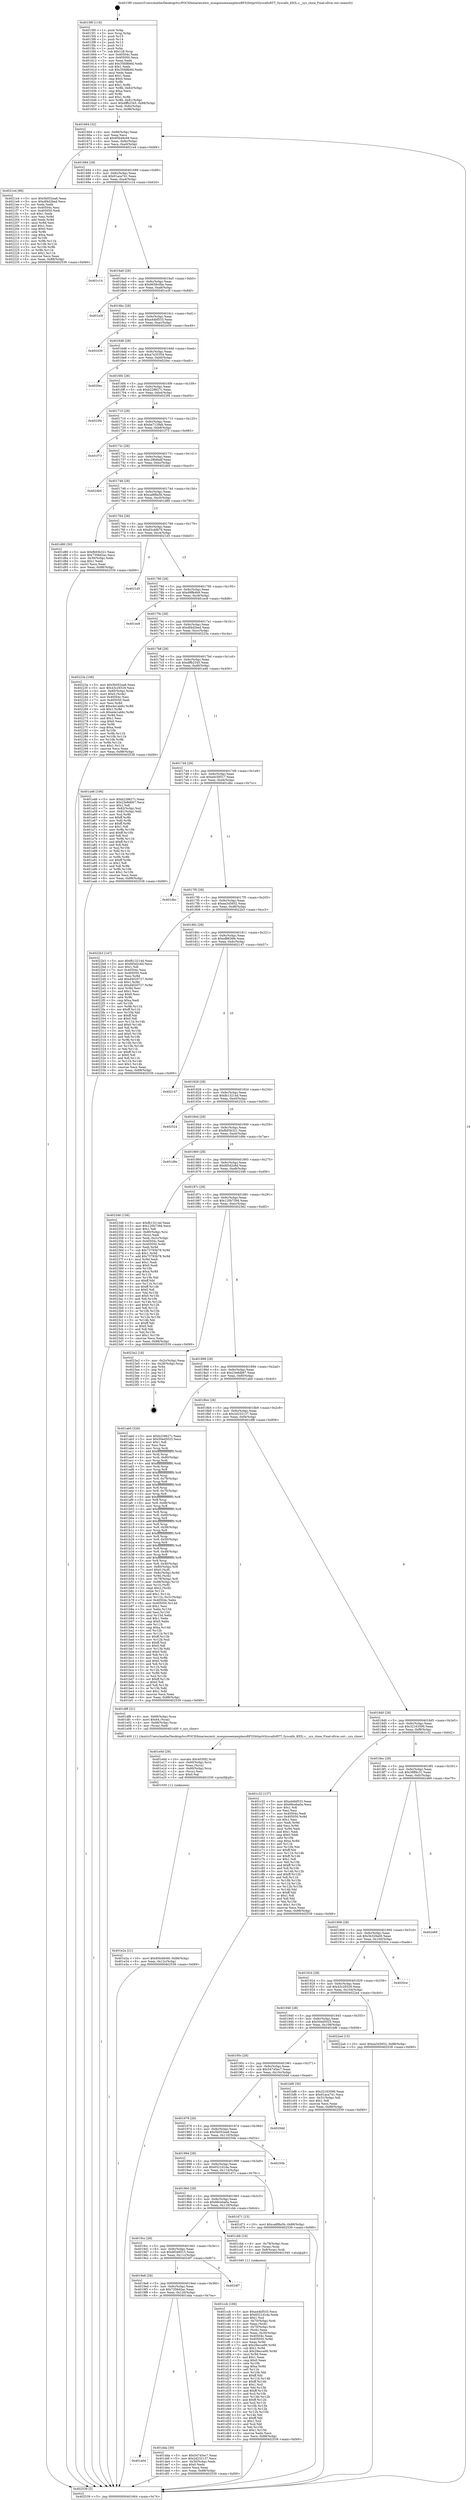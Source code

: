 digraph "0x4015f0" {
  label = "0x4015f0 (/mnt/c/Users/mathe/Desktop/tcc/POCII/binaries/extr_mongooseexamplesnRF52httprttSyscallsRTT_Syscalls_KEIL.c__sys_close_Final-ollvm.out::main(0))"
  labelloc = "t"
  node[shape=record]

  Entry [label="",width=0.3,height=0.3,shape=circle,fillcolor=black,style=filled]
  "0x401664" [label="{
     0x401664 [32]\l
     | [instrs]\l
     &nbsp;&nbsp;0x401664 \<+6\>: mov -0x88(%rbp),%eax\l
     &nbsp;&nbsp;0x40166a \<+2\>: mov %eax,%ecx\l
     &nbsp;&nbsp;0x40166c \<+6\>: sub $0x85b49c69,%ecx\l
     &nbsp;&nbsp;0x401672 \<+6\>: mov %eax,-0x9c(%rbp)\l
     &nbsp;&nbsp;0x401678 \<+6\>: mov %ecx,-0xa0(%rbp)\l
     &nbsp;&nbsp;0x40167e \<+6\>: je 00000000004021e4 \<main+0xbf4\>\l
  }"]
  "0x4021e4" [label="{
     0x4021e4 [86]\l
     | [instrs]\l
     &nbsp;&nbsp;0x4021e4 \<+5\>: mov $0x5b052ea6,%eax\l
     &nbsp;&nbsp;0x4021e9 \<+5\>: mov $0xdf4d2bed,%ecx\l
     &nbsp;&nbsp;0x4021ee \<+2\>: xor %edx,%edx\l
     &nbsp;&nbsp;0x4021f0 \<+7\>: mov 0x40504c,%esi\l
     &nbsp;&nbsp;0x4021f7 \<+7\>: mov 0x405050,%edi\l
     &nbsp;&nbsp;0x4021fe \<+3\>: sub $0x1,%edx\l
     &nbsp;&nbsp;0x402201 \<+3\>: mov %esi,%r8d\l
     &nbsp;&nbsp;0x402204 \<+3\>: add %edx,%r8d\l
     &nbsp;&nbsp;0x402207 \<+4\>: imul %r8d,%esi\l
     &nbsp;&nbsp;0x40220b \<+3\>: and $0x1,%esi\l
     &nbsp;&nbsp;0x40220e \<+3\>: cmp $0x0,%esi\l
     &nbsp;&nbsp;0x402211 \<+4\>: sete %r9b\l
     &nbsp;&nbsp;0x402215 \<+3\>: cmp $0xa,%edi\l
     &nbsp;&nbsp;0x402218 \<+4\>: setl %r10b\l
     &nbsp;&nbsp;0x40221c \<+3\>: mov %r9b,%r11b\l
     &nbsp;&nbsp;0x40221f \<+3\>: and %r10b,%r11b\l
     &nbsp;&nbsp;0x402222 \<+3\>: xor %r10b,%r9b\l
     &nbsp;&nbsp;0x402225 \<+3\>: or %r9b,%r11b\l
     &nbsp;&nbsp;0x402228 \<+4\>: test $0x1,%r11b\l
     &nbsp;&nbsp;0x40222c \<+3\>: cmovne %ecx,%eax\l
     &nbsp;&nbsp;0x40222f \<+6\>: mov %eax,-0x88(%rbp)\l
     &nbsp;&nbsp;0x402235 \<+5\>: jmp 0000000000402539 \<main+0xf49\>\l
  }"]
  "0x401684" [label="{
     0x401684 [28]\l
     | [instrs]\l
     &nbsp;&nbsp;0x401684 \<+5\>: jmp 0000000000401689 \<main+0x99\>\l
     &nbsp;&nbsp;0x401689 \<+6\>: mov -0x9c(%rbp),%eax\l
     &nbsp;&nbsp;0x40168f \<+5\>: sub $0x91aca741,%eax\l
     &nbsp;&nbsp;0x401694 \<+6\>: mov %eax,-0xa4(%rbp)\l
     &nbsp;&nbsp;0x40169a \<+6\>: je 0000000000401c14 \<main+0x624\>\l
  }"]
  Exit [label="",width=0.3,height=0.3,shape=circle,fillcolor=black,style=filled,peripheries=2]
  "0x401c14" [label="{
     0x401c14\l
  }", style=dashed]
  "0x4016a0" [label="{
     0x4016a0 [28]\l
     | [instrs]\l
     &nbsp;&nbsp;0x4016a0 \<+5\>: jmp 00000000004016a5 \<main+0xb5\>\l
     &nbsp;&nbsp;0x4016a5 \<+6\>: mov -0x9c(%rbp),%eax\l
     &nbsp;&nbsp;0x4016ab \<+5\>: sub $0x9658c0be,%eax\l
     &nbsp;&nbsp;0x4016b0 \<+6\>: mov %eax,-0xa8(%rbp)\l
     &nbsp;&nbsp;0x4016b6 \<+6\>: je 0000000000401e3f \<main+0x84f\>\l
  }"]
  "0x401e2a" [label="{
     0x401e2a [21]\l
     | [instrs]\l
     &nbsp;&nbsp;0x401e2a \<+10\>: movl $0x85b49c69,-0x88(%rbp)\l
     &nbsp;&nbsp;0x401e34 \<+6\>: mov %eax,-0x12c(%rbp)\l
     &nbsp;&nbsp;0x401e3a \<+5\>: jmp 0000000000402539 \<main+0xf49\>\l
  }"]
  "0x401e3f" [label="{
     0x401e3f\l
  }", style=dashed]
  "0x4016bc" [label="{
     0x4016bc [28]\l
     | [instrs]\l
     &nbsp;&nbsp;0x4016bc \<+5\>: jmp 00000000004016c1 \<main+0xd1\>\l
     &nbsp;&nbsp;0x4016c1 \<+6\>: mov -0x9c(%rbp),%eax\l
     &nbsp;&nbsp;0x4016c7 \<+5\>: sub $0xa44bf533,%eax\l
     &nbsp;&nbsp;0x4016cc \<+6\>: mov %eax,-0xac(%rbp)\l
     &nbsp;&nbsp;0x4016d2 \<+6\>: je 0000000000402439 \<main+0xe49\>\l
  }"]
  "0x401e0d" [label="{
     0x401e0d [29]\l
     | [instrs]\l
     &nbsp;&nbsp;0x401e0d \<+10\>: movabs $0x4030f2,%rdi\l
     &nbsp;&nbsp;0x401e17 \<+4\>: mov -0x60(%rbp),%rcx\l
     &nbsp;&nbsp;0x401e1b \<+2\>: mov %eax,(%rcx)\l
     &nbsp;&nbsp;0x401e1d \<+4\>: mov -0x60(%rbp),%rcx\l
     &nbsp;&nbsp;0x401e21 \<+2\>: mov (%rcx),%esi\l
     &nbsp;&nbsp;0x401e23 \<+2\>: mov $0x0,%al\l
     &nbsp;&nbsp;0x401e25 \<+5\>: call 0000000000401030 \<printf@plt\>\l
     | [calls]\l
     &nbsp;&nbsp;0x401030 \{1\} (unknown)\l
  }"]
  "0x402439" [label="{
     0x402439\l
  }", style=dashed]
  "0x4016d8" [label="{
     0x4016d8 [28]\l
     | [instrs]\l
     &nbsp;&nbsp;0x4016d8 \<+5\>: jmp 00000000004016dd \<main+0xed\>\l
     &nbsp;&nbsp;0x4016dd \<+6\>: mov -0x9c(%rbp),%eax\l
     &nbsp;&nbsp;0x4016e3 \<+5\>: sub $0xa7e35354,%eax\l
     &nbsp;&nbsp;0x4016e8 \<+6\>: mov %eax,-0xb0(%rbp)\l
     &nbsp;&nbsp;0x4016ee \<+6\>: je 00000000004020ec \<main+0xafc\>\l
  }"]
  "0x401a04" [label="{
     0x401a04\l
  }", style=dashed]
  "0x4020ec" [label="{
     0x4020ec\l
  }", style=dashed]
  "0x4016f4" [label="{
     0x4016f4 [28]\l
     | [instrs]\l
     &nbsp;&nbsp;0x4016f4 \<+5\>: jmp 00000000004016f9 \<main+0x109\>\l
     &nbsp;&nbsp;0x4016f9 \<+6\>: mov -0x9c(%rbp),%eax\l
     &nbsp;&nbsp;0x4016ff \<+5\>: sub $0xb228627c,%eax\l
     &nbsp;&nbsp;0x401704 \<+6\>: mov %eax,-0xb4(%rbp)\l
     &nbsp;&nbsp;0x40170a \<+6\>: je 00000000004023f4 \<main+0xe04\>\l
  }"]
  "0x401dda" [label="{
     0x401dda [30]\l
     | [instrs]\l
     &nbsp;&nbsp;0x401dda \<+5\>: mov $0x54745ec7,%eax\l
     &nbsp;&nbsp;0x401ddf \<+5\>: mov $0x2d232137,%ecx\l
     &nbsp;&nbsp;0x401de4 \<+3\>: mov -0x30(%rbp),%edx\l
     &nbsp;&nbsp;0x401de7 \<+3\>: cmp $0x0,%edx\l
     &nbsp;&nbsp;0x401dea \<+3\>: cmove %ecx,%eax\l
     &nbsp;&nbsp;0x401ded \<+6\>: mov %eax,-0x88(%rbp)\l
     &nbsp;&nbsp;0x401df3 \<+5\>: jmp 0000000000402539 \<main+0xf49\>\l
  }"]
  "0x4023f4" [label="{
     0x4023f4\l
  }", style=dashed]
  "0x401710" [label="{
     0x401710 [28]\l
     | [instrs]\l
     &nbsp;&nbsp;0x401710 \<+5\>: jmp 0000000000401715 \<main+0x125\>\l
     &nbsp;&nbsp;0x401715 \<+6\>: mov -0x9c(%rbp),%eax\l
     &nbsp;&nbsp;0x40171b \<+5\>: sub $0xbe7129ab,%eax\l
     &nbsp;&nbsp;0x401720 \<+6\>: mov %eax,-0xb8(%rbp)\l
     &nbsp;&nbsp;0x401726 \<+6\>: je 0000000000401f73 \<main+0x983\>\l
  }"]
  "0x4019e8" [label="{
     0x4019e8 [28]\l
     | [instrs]\l
     &nbsp;&nbsp;0x4019e8 \<+5\>: jmp 00000000004019ed \<main+0x3fd\>\l
     &nbsp;&nbsp;0x4019ed \<+6\>: mov -0x9c(%rbp),%eax\l
     &nbsp;&nbsp;0x4019f3 \<+5\>: sub $0x7356d2ac,%eax\l
     &nbsp;&nbsp;0x4019f8 \<+6\>: mov %eax,-0x120(%rbp)\l
     &nbsp;&nbsp;0x4019fe \<+6\>: je 0000000000401dda \<main+0x7ea\>\l
  }"]
  "0x401f73" [label="{
     0x401f73\l
  }", style=dashed]
  "0x40172c" [label="{
     0x40172c [28]\l
     | [instrs]\l
     &nbsp;&nbsp;0x40172c \<+5\>: jmp 0000000000401731 \<main+0x141\>\l
     &nbsp;&nbsp;0x401731 \<+6\>: mov -0x9c(%rbp),%eax\l
     &nbsp;&nbsp;0x401737 \<+5\>: sub $0xc28b8adf,%eax\l
     &nbsp;&nbsp;0x40173c \<+6\>: mov %eax,-0xbc(%rbp)\l
     &nbsp;&nbsp;0x401742 \<+6\>: je 00000000004024b0 \<main+0xec0\>\l
  }"]
  "0x4024f7" [label="{
     0x4024f7\l
  }", style=dashed]
  "0x4024b0" [label="{
     0x4024b0\l
  }", style=dashed]
  "0x401748" [label="{
     0x401748 [28]\l
     | [instrs]\l
     &nbsp;&nbsp;0x401748 \<+5\>: jmp 000000000040174d \<main+0x15d\>\l
     &nbsp;&nbsp;0x40174d \<+6\>: mov -0x9c(%rbp),%eax\l
     &nbsp;&nbsp;0x401753 \<+5\>: sub $0xca8f8a5b,%eax\l
     &nbsp;&nbsp;0x401758 \<+6\>: mov %eax,-0xc0(%rbp)\l
     &nbsp;&nbsp;0x40175e \<+6\>: je 0000000000401d80 \<main+0x790\>\l
  }"]
  "0x401ccb" [label="{
     0x401ccb [166]\l
     | [instrs]\l
     &nbsp;&nbsp;0x401ccb \<+5\>: mov $0xa44bf533,%ecx\l
     &nbsp;&nbsp;0x401cd0 \<+5\>: mov $0x6521d1da,%edx\l
     &nbsp;&nbsp;0x401cd5 \<+3\>: mov $0x1,%sil\l
     &nbsp;&nbsp;0x401cd8 \<+4\>: mov -0x70(%rbp),%rdi\l
     &nbsp;&nbsp;0x401cdc \<+2\>: mov %eax,(%rdi)\l
     &nbsp;&nbsp;0x401cde \<+4\>: mov -0x70(%rbp),%rdi\l
     &nbsp;&nbsp;0x401ce2 \<+2\>: mov (%rdi),%eax\l
     &nbsp;&nbsp;0x401ce4 \<+3\>: mov %eax,-0x30(%rbp)\l
     &nbsp;&nbsp;0x401ce7 \<+7\>: mov 0x40504c,%eax\l
     &nbsp;&nbsp;0x401cee \<+8\>: mov 0x405050,%r8d\l
     &nbsp;&nbsp;0x401cf6 \<+3\>: mov %eax,%r9d\l
     &nbsp;&nbsp;0x401cf9 \<+7\>: add $0x29ecca90,%r9d\l
     &nbsp;&nbsp;0x401d00 \<+4\>: sub $0x1,%r9d\l
     &nbsp;&nbsp;0x401d04 \<+7\>: sub $0x29ecca90,%r9d\l
     &nbsp;&nbsp;0x401d0b \<+4\>: imul %r9d,%eax\l
     &nbsp;&nbsp;0x401d0f \<+3\>: and $0x1,%eax\l
     &nbsp;&nbsp;0x401d12 \<+3\>: cmp $0x0,%eax\l
     &nbsp;&nbsp;0x401d15 \<+4\>: sete %r10b\l
     &nbsp;&nbsp;0x401d19 \<+4\>: cmp $0xa,%r8d\l
     &nbsp;&nbsp;0x401d1d \<+4\>: setl %r11b\l
     &nbsp;&nbsp;0x401d21 \<+3\>: mov %r10b,%bl\l
     &nbsp;&nbsp;0x401d24 \<+3\>: xor $0xff,%bl\l
     &nbsp;&nbsp;0x401d27 \<+3\>: mov %r11b,%r14b\l
     &nbsp;&nbsp;0x401d2a \<+4\>: xor $0xff,%r14b\l
     &nbsp;&nbsp;0x401d2e \<+4\>: xor $0x1,%sil\l
     &nbsp;&nbsp;0x401d32 \<+3\>: mov %bl,%r15b\l
     &nbsp;&nbsp;0x401d35 \<+4\>: and $0xff,%r15b\l
     &nbsp;&nbsp;0x401d39 \<+3\>: and %sil,%r10b\l
     &nbsp;&nbsp;0x401d3c \<+3\>: mov %r14b,%r12b\l
     &nbsp;&nbsp;0x401d3f \<+4\>: and $0xff,%r12b\l
     &nbsp;&nbsp;0x401d43 \<+3\>: and %sil,%r11b\l
     &nbsp;&nbsp;0x401d46 \<+3\>: or %r10b,%r15b\l
     &nbsp;&nbsp;0x401d49 \<+3\>: or %r11b,%r12b\l
     &nbsp;&nbsp;0x401d4c \<+3\>: xor %r12b,%r15b\l
     &nbsp;&nbsp;0x401d4f \<+3\>: or %r14b,%bl\l
     &nbsp;&nbsp;0x401d52 \<+3\>: xor $0xff,%bl\l
     &nbsp;&nbsp;0x401d55 \<+4\>: or $0x1,%sil\l
     &nbsp;&nbsp;0x401d59 \<+3\>: and %sil,%bl\l
     &nbsp;&nbsp;0x401d5c \<+3\>: or %bl,%r15b\l
     &nbsp;&nbsp;0x401d5f \<+4\>: test $0x1,%r15b\l
     &nbsp;&nbsp;0x401d63 \<+3\>: cmovne %edx,%ecx\l
     &nbsp;&nbsp;0x401d66 \<+6\>: mov %ecx,-0x88(%rbp)\l
     &nbsp;&nbsp;0x401d6c \<+5\>: jmp 0000000000402539 \<main+0xf49\>\l
  }"]
  "0x401d80" [label="{
     0x401d80 [30]\l
     | [instrs]\l
     &nbsp;&nbsp;0x401d80 \<+5\>: mov $0xfb93b321,%eax\l
     &nbsp;&nbsp;0x401d85 \<+5\>: mov $0x7356d2ac,%ecx\l
     &nbsp;&nbsp;0x401d8a \<+3\>: mov -0x30(%rbp),%edx\l
     &nbsp;&nbsp;0x401d8d \<+3\>: cmp $0x1,%edx\l
     &nbsp;&nbsp;0x401d90 \<+3\>: cmovl %ecx,%eax\l
     &nbsp;&nbsp;0x401d93 \<+6\>: mov %eax,-0x88(%rbp)\l
     &nbsp;&nbsp;0x401d99 \<+5\>: jmp 0000000000402539 \<main+0xf49\>\l
  }"]
  "0x401764" [label="{
     0x401764 [28]\l
     | [instrs]\l
     &nbsp;&nbsp;0x401764 \<+5\>: jmp 0000000000401769 \<main+0x179\>\l
     &nbsp;&nbsp;0x401769 \<+6\>: mov -0x9c(%rbp),%eax\l
     &nbsp;&nbsp;0x40176f \<+5\>: sub $0xd3cddb76,%eax\l
     &nbsp;&nbsp;0x401774 \<+6\>: mov %eax,-0xc4(%rbp)\l
     &nbsp;&nbsp;0x40177a \<+6\>: je 00000000004021d5 \<main+0xbe5\>\l
  }"]
  "0x4019cc" [label="{
     0x4019cc [28]\l
     | [instrs]\l
     &nbsp;&nbsp;0x4019cc \<+5\>: jmp 00000000004019d1 \<main+0x3e1\>\l
     &nbsp;&nbsp;0x4019d1 \<+6\>: mov -0x9c(%rbp),%eax\l
     &nbsp;&nbsp;0x4019d7 \<+5\>: sub $0x6f349515,%eax\l
     &nbsp;&nbsp;0x4019dc \<+6\>: mov %eax,-0x11c(%rbp)\l
     &nbsp;&nbsp;0x4019e2 \<+6\>: je 00000000004024f7 \<main+0xf07\>\l
  }"]
  "0x4021d5" [label="{
     0x4021d5\l
  }", style=dashed]
  "0x401780" [label="{
     0x401780 [28]\l
     | [instrs]\l
     &nbsp;&nbsp;0x401780 \<+5\>: jmp 0000000000401785 \<main+0x195\>\l
     &nbsp;&nbsp;0x401785 \<+6\>: mov -0x9c(%rbp),%eax\l
     &nbsp;&nbsp;0x40178b \<+5\>: sub $0xd9ffe4b9,%eax\l
     &nbsp;&nbsp;0x401790 \<+6\>: mov %eax,-0xc8(%rbp)\l
     &nbsp;&nbsp;0x401796 \<+6\>: je 0000000000401ec8 \<main+0x8d8\>\l
  }"]
  "0x401cbb" [label="{
     0x401cbb [16]\l
     | [instrs]\l
     &nbsp;&nbsp;0x401cbb \<+4\>: mov -0x78(%rbp),%rax\l
     &nbsp;&nbsp;0x401cbf \<+3\>: mov (%rax),%rax\l
     &nbsp;&nbsp;0x401cc2 \<+4\>: mov 0x8(%rax),%rdi\l
     &nbsp;&nbsp;0x401cc6 \<+5\>: call 0000000000401040 \<atoi@plt\>\l
     | [calls]\l
     &nbsp;&nbsp;0x401040 \{1\} (unknown)\l
  }"]
  "0x401ec8" [label="{
     0x401ec8\l
  }", style=dashed]
  "0x40179c" [label="{
     0x40179c [28]\l
     | [instrs]\l
     &nbsp;&nbsp;0x40179c \<+5\>: jmp 00000000004017a1 \<main+0x1b1\>\l
     &nbsp;&nbsp;0x4017a1 \<+6\>: mov -0x9c(%rbp),%eax\l
     &nbsp;&nbsp;0x4017a7 \<+5\>: sub $0xdf4d2bed,%eax\l
     &nbsp;&nbsp;0x4017ac \<+6\>: mov %eax,-0xcc(%rbp)\l
     &nbsp;&nbsp;0x4017b2 \<+6\>: je 000000000040223a \<main+0xc4a\>\l
  }"]
  "0x4019b0" [label="{
     0x4019b0 [28]\l
     | [instrs]\l
     &nbsp;&nbsp;0x4019b0 \<+5\>: jmp 00000000004019b5 \<main+0x3c5\>\l
     &nbsp;&nbsp;0x4019b5 \<+6\>: mov -0x9c(%rbp),%eax\l
     &nbsp;&nbsp;0x4019bb \<+5\>: sub $0x68ceba0a,%eax\l
     &nbsp;&nbsp;0x4019c0 \<+6\>: mov %eax,-0x118(%rbp)\l
     &nbsp;&nbsp;0x4019c6 \<+6\>: je 0000000000401cbb \<main+0x6cb\>\l
  }"]
  "0x40223a" [label="{
     0x40223a [106]\l
     | [instrs]\l
     &nbsp;&nbsp;0x40223a \<+5\>: mov $0x5b052ea6,%eax\l
     &nbsp;&nbsp;0x40223f \<+5\>: mov $0x43c29329,%ecx\l
     &nbsp;&nbsp;0x402244 \<+4\>: mov -0x80(%rbp),%rdx\l
     &nbsp;&nbsp;0x402248 \<+6\>: movl $0x0,(%rdx)\l
     &nbsp;&nbsp;0x40224e \<+7\>: mov 0x40504c,%esi\l
     &nbsp;&nbsp;0x402255 \<+7\>: mov 0x405050,%edi\l
     &nbsp;&nbsp;0x40225c \<+3\>: mov %esi,%r8d\l
     &nbsp;&nbsp;0x40225f \<+7\>: add $0xe4e1ab6c,%r8d\l
     &nbsp;&nbsp;0x402266 \<+4\>: sub $0x1,%r8d\l
     &nbsp;&nbsp;0x40226a \<+7\>: sub $0xe4e1ab6c,%r8d\l
     &nbsp;&nbsp;0x402271 \<+4\>: imul %r8d,%esi\l
     &nbsp;&nbsp;0x402275 \<+3\>: and $0x1,%esi\l
     &nbsp;&nbsp;0x402278 \<+3\>: cmp $0x0,%esi\l
     &nbsp;&nbsp;0x40227b \<+4\>: sete %r9b\l
     &nbsp;&nbsp;0x40227f \<+3\>: cmp $0xa,%edi\l
     &nbsp;&nbsp;0x402282 \<+4\>: setl %r10b\l
     &nbsp;&nbsp;0x402286 \<+3\>: mov %r9b,%r11b\l
     &nbsp;&nbsp;0x402289 \<+3\>: and %r10b,%r11b\l
     &nbsp;&nbsp;0x40228c \<+3\>: xor %r10b,%r9b\l
     &nbsp;&nbsp;0x40228f \<+3\>: or %r9b,%r11b\l
     &nbsp;&nbsp;0x402292 \<+4\>: test $0x1,%r11b\l
     &nbsp;&nbsp;0x402296 \<+3\>: cmovne %ecx,%eax\l
     &nbsp;&nbsp;0x402299 \<+6\>: mov %eax,-0x88(%rbp)\l
     &nbsp;&nbsp;0x40229f \<+5\>: jmp 0000000000402539 \<main+0xf49\>\l
  }"]
  "0x4017b8" [label="{
     0x4017b8 [28]\l
     | [instrs]\l
     &nbsp;&nbsp;0x4017b8 \<+5\>: jmp 00000000004017bd \<main+0x1cd\>\l
     &nbsp;&nbsp;0x4017bd \<+6\>: mov -0x9c(%rbp),%eax\l
     &nbsp;&nbsp;0x4017c3 \<+5\>: sub $0xdffb2345,%eax\l
     &nbsp;&nbsp;0x4017c8 \<+6\>: mov %eax,-0xd0(%rbp)\l
     &nbsp;&nbsp;0x4017ce \<+6\>: je 0000000000401a46 \<main+0x456\>\l
  }"]
  "0x401d71" [label="{
     0x401d71 [15]\l
     | [instrs]\l
     &nbsp;&nbsp;0x401d71 \<+10\>: movl $0xca8f8a5b,-0x88(%rbp)\l
     &nbsp;&nbsp;0x401d7b \<+5\>: jmp 0000000000402539 \<main+0xf49\>\l
  }"]
  "0x401a46" [label="{
     0x401a46 [106]\l
     | [instrs]\l
     &nbsp;&nbsp;0x401a46 \<+5\>: mov $0xb228627c,%eax\l
     &nbsp;&nbsp;0x401a4b \<+5\>: mov $0x23e8db67,%ecx\l
     &nbsp;&nbsp;0x401a50 \<+2\>: mov $0x1,%dl\l
     &nbsp;&nbsp;0x401a52 \<+7\>: mov -0x82(%rbp),%sil\l
     &nbsp;&nbsp;0x401a59 \<+7\>: mov -0x81(%rbp),%dil\l
     &nbsp;&nbsp;0x401a60 \<+3\>: mov %sil,%r8b\l
     &nbsp;&nbsp;0x401a63 \<+4\>: xor $0xff,%r8b\l
     &nbsp;&nbsp;0x401a67 \<+3\>: mov %dil,%r9b\l
     &nbsp;&nbsp;0x401a6a \<+4\>: xor $0xff,%r9b\l
     &nbsp;&nbsp;0x401a6e \<+3\>: xor $0x1,%dl\l
     &nbsp;&nbsp;0x401a71 \<+3\>: mov %r8b,%r10b\l
     &nbsp;&nbsp;0x401a74 \<+4\>: and $0xff,%r10b\l
     &nbsp;&nbsp;0x401a78 \<+3\>: and %dl,%sil\l
     &nbsp;&nbsp;0x401a7b \<+3\>: mov %r9b,%r11b\l
     &nbsp;&nbsp;0x401a7e \<+4\>: and $0xff,%r11b\l
     &nbsp;&nbsp;0x401a82 \<+3\>: and %dl,%dil\l
     &nbsp;&nbsp;0x401a85 \<+3\>: or %sil,%r10b\l
     &nbsp;&nbsp;0x401a88 \<+3\>: or %dil,%r11b\l
     &nbsp;&nbsp;0x401a8b \<+3\>: xor %r11b,%r10b\l
     &nbsp;&nbsp;0x401a8e \<+3\>: or %r9b,%r8b\l
     &nbsp;&nbsp;0x401a91 \<+4\>: xor $0xff,%r8b\l
     &nbsp;&nbsp;0x401a95 \<+3\>: or $0x1,%dl\l
     &nbsp;&nbsp;0x401a98 \<+3\>: and %dl,%r8b\l
     &nbsp;&nbsp;0x401a9b \<+3\>: or %r8b,%r10b\l
     &nbsp;&nbsp;0x401a9e \<+4\>: test $0x1,%r10b\l
     &nbsp;&nbsp;0x401aa2 \<+3\>: cmovne %ecx,%eax\l
     &nbsp;&nbsp;0x401aa5 \<+6\>: mov %eax,-0x88(%rbp)\l
     &nbsp;&nbsp;0x401aab \<+5\>: jmp 0000000000402539 \<main+0xf49\>\l
  }"]
  "0x4017d4" [label="{
     0x4017d4 [28]\l
     | [instrs]\l
     &nbsp;&nbsp;0x4017d4 \<+5\>: jmp 00000000004017d9 \<main+0x1e9\>\l
     &nbsp;&nbsp;0x4017d9 \<+6\>: mov -0x9c(%rbp),%eax\l
     &nbsp;&nbsp;0x4017df \<+5\>: sub $0xe0c59517,%eax\l
     &nbsp;&nbsp;0x4017e4 \<+6\>: mov %eax,-0xd4(%rbp)\l
     &nbsp;&nbsp;0x4017ea \<+6\>: je 0000000000401dbc \<main+0x7cc\>\l
  }"]
  "0x402539" [label="{
     0x402539 [5]\l
     | [instrs]\l
     &nbsp;&nbsp;0x402539 \<+5\>: jmp 0000000000401664 \<main+0x74\>\l
  }"]
  "0x4015f0" [label="{
     0x4015f0 [116]\l
     | [instrs]\l
     &nbsp;&nbsp;0x4015f0 \<+1\>: push %rbp\l
     &nbsp;&nbsp;0x4015f1 \<+3\>: mov %rsp,%rbp\l
     &nbsp;&nbsp;0x4015f4 \<+2\>: push %r15\l
     &nbsp;&nbsp;0x4015f6 \<+2\>: push %r14\l
     &nbsp;&nbsp;0x4015f8 \<+2\>: push %r13\l
     &nbsp;&nbsp;0x4015fa \<+2\>: push %r12\l
     &nbsp;&nbsp;0x4015fc \<+1\>: push %rbx\l
     &nbsp;&nbsp;0x4015fd \<+7\>: sub $0x128,%rsp\l
     &nbsp;&nbsp;0x401604 \<+7\>: mov 0x40504c,%eax\l
     &nbsp;&nbsp;0x40160b \<+7\>: mov 0x405050,%ecx\l
     &nbsp;&nbsp;0x401612 \<+2\>: mov %eax,%edx\l
     &nbsp;&nbsp;0x401614 \<+6\>: add $0x35fd8b6d,%edx\l
     &nbsp;&nbsp;0x40161a \<+3\>: sub $0x1,%edx\l
     &nbsp;&nbsp;0x40161d \<+6\>: sub $0x35fd8b6d,%edx\l
     &nbsp;&nbsp;0x401623 \<+3\>: imul %edx,%eax\l
     &nbsp;&nbsp;0x401626 \<+3\>: and $0x1,%eax\l
     &nbsp;&nbsp;0x401629 \<+3\>: cmp $0x0,%eax\l
     &nbsp;&nbsp;0x40162c \<+4\>: sete %r8b\l
     &nbsp;&nbsp;0x401630 \<+4\>: and $0x1,%r8b\l
     &nbsp;&nbsp;0x401634 \<+7\>: mov %r8b,-0x82(%rbp)\l
     &nbsp;&nbsp;0x40163b \<+3\>: cmp $0xa,%ecx\l
     &nbsp;&nbsp;0x40163e \<+4\>: setl %r8b\l
     &nbsp;&nbsp;0x401642 \<+4\>: and $0x1,%r8b\l
     &nbsp;&nbsp;0x401646 \<+7\>: mov %r8b,-0x81(%rbp)\l
     &nbsp;&nbsp;0x40164d \<+10\>: movl $0xdffb2345,-0x88(%rbp)\l
     &nbsp;&nbsp;0x401657 \<+6\>: mov %edi,-0x8c(%rbp)\l
     &nbsp;&nbsp;0x40165d \<+7\>: mov %rsi,-0x98(%rbp)\l
  }"]
  "0x401994" [label="{
     0x401994 [28]\l
     | [instrs]\l
     &nbsp;&nbsp;0x401994 \<+5\>: jmp 0000000000401999 \<main+0x3a9\>\l
     &nbsp;&nbsp;0x401999 \<+6\>: mov -0x9c(%rbp),%eax\l
     &nbsp;&nbsp;0x40199f \<+5\>: sub $0x6521d1da,%eax\l
     &nbsp;&nbsp;0x4019a4 \<+6\>: mov %eax,-0x114(%rbp)\l
     &nbsp;&nbsp;0x4019aa \<+6\>: je 0000000000401d71 \<main+0x781\>\l
  }"]
  "0x401dbc" [label="{
     0x401dbc\l
  }", style=dashed]
  "0x4017f0" [label="{
     0x4017f0 [28]\l
     | [instrs]\l
     &nbsp;&nbsp;0x4017f0 \<+5\>: jmp 00000000004017f5 \<main+0x205\>\l
     &nbsp;&nbsp;0x4017f5 \<+6\>: mov -0x9c(%rbp),%eax\l
     &nbsp;&nbsp;0x4017fb \<+5\>: sub $0xea345652,%eax\l
     &nbsp;&nbsp;0x401800 \<+6\>: mov %eax,-0xd8(%rbp)\l
     &nbsp;&nbsp;0x401806 \<+6\>: je 00000000004022b3 \<main+0xcc3\>\l
  }"]
  "0x40250b" [label="{
     0x40250b\l
  }", style=dashed]
  "0x4022b3" [label="{
     0x4022b3 [147]\l
     | [instrs]\l
     &nbsp;&nbsp;0x4022b3 \<+5\>: mov $0xfb13214d,%eax\l
     &nbsp;&nbsp;0x4022b8 \<+5\>: mov $0xfd5d2c6d,%ecx\l
     &nbsp;&nbsp;0x4022bd \<+2\>: mov $0x1,%dl\l
     &nbsp;&nbsp;0x4022bf \<+7\>: mov 0x40504c,%esi\l
     &nbsp;&nbsp;0x4022c6 \<+7\>: mov 0x405050,%edi\l
     &nbsp;&nbsp;0x4022cd \<+3\>: mov %esi,%r8d\l
     &nbsp;&nbsp;0x4022d0 \<+7\>: add $0xd4020727,%r8d\l
     &nbsp;&nbsp;0x4022d7 \<+4\>: sub $0x1,%r8d\l
     &nbsp;&nbsp;0x4022db \<+7\>: sub $0xd4020727,%r8d\l
     &nbsp;&nbsp;0x4022e2 \<+4\>: imul %r8d,%esi\l
     &nbsp;&nbsp;0x4022e6 \<+3\>: and $0x1,%esi\l
     &nbsp;&nbsp;0x4022e9 \<+3\>: cmp $0x0,%esi\l
     &nbsp;&nbsp;0x4022ec \<+4\>: sete %r9b\l
     &nbsp;&nbsp;0x4022f0 \<+3\>: cmp $0xa,%edi\l
     &nbsp;&nbsp;0x4022f3 \<+4\>: setl %r10b\l
     &nbsp;&nbsp;0x4022f7 \<+3\>: mov %r9b,%r11b\l
     &nbsp;&nbsp;0x4022fa \<+4\>: xor $0xff,%r11b\l
     &nbsp;&nbsp;0x4022fe \<+3\>: mov %r10b,%bl\l
     &nbsp;&nbsp;0x402301 \<+3\>: xor $0xff,%bl\l
     &nbsp;&nbsp;0x402304 \<+3\>: xor $0x0,%dl\l
     &nbsp;&nbsp;0x402307 \<+3\>: mov %r11b,%r14b\l
     &nbsp;&nbsp;0x40230a \<+4\>: and $0x0,%r14b\l
     &nbsp;&nbsp;0x40230e \<+3\>: and %dl,%r9b\l
     &nbsp;&nbsp;0x402311 \<+3\>: mov %bl,%r15b\l
     &nbsp;&nbsp;0x402314 \<+4\>: and $0x0,%r15b\l
     &nbsp;&nbsp;0x402318 \<+3\>: and %dl,%r10b\l
     &nbsp;&nbsp;0x40231b \<+3\>: or %r9b,%r14b\l
     &nbsp;&nbsp;0x40231e \<+3\>: or %r10b,%r15b\l
     &nbsp;&nbsp;0x402321 \<+3\>: xor %r15b,%r14b\l
     &nbsp;&nbsp;0x402324 \<+3\>: or %bl,%r11b\l
     &nbsp;&nbsp;0x402327 \<+4\>: xor $0xff,%r11b\l
     &nbsp;&nbsp;0x40232b \<+3\>: or $0x0,%dl\l
     &nbsp;&nbsp;0x40232e \<+3\>: and %dl,%r11b\l
     &nbsp;&nbsp;0x402331 \<+3\>: or %r11b,%r14b\l
     &nbsp;&nbsp;0x402334 \<+4\>: test $0x1,%r14b\l
     &nbsp;&nbsp;0x402338 \<+3\>: cmovne %ecx,%eax\l
     &nbsp;&nbsp;0x40233b \<+6\>: mov %eax,-0x88(%rbp)\l
     &nbsp;&nbsp;0x402341 \<+5\>: jmp 0000000000402539 \<main+0xf49\>\l
  }"]
  "0x40180c" [label="{
     0x40180c [28]\l
     | [instrs]\l
     &nbsp;&nbsp;0x40180c \<+5\>: jmp 0000000000401811 \<main+0x221\>\l
     &nbsp;&nbsp;0x401811 \<+6\>: mov -0x9c(%rbp),%eax\l
     &nbsp;&nbsp;0x401817 \<+5\>: sub $0xef8626fe,%eax\l
     &nbsp;&nbsp;0x40181c \<+6\>: mov %eax,-0xdc(%rbp)\l
     &nbsp;&nbsp;0x401822 \<+6\>: je 0000000000402147 \<main+0xb57\>\l
  }"]
  "0x401978" [label="{
     0x401978 [28]\l
     | [instrs]\l
     &nbsp;&nbsp;0x401978 \<+5\>: jmp 000000000040197d \<main+0x38d\>\l
     &nbsp;&nbsp;0x40197d \<+6\>: mov -0x9c(%rbp),%eax\l
     &nbsp;&nbsp;0x401983 \<+5\>: sub $0x5b052ea6,%eax\l
     &nbsp;&nbsp;0x401988 \<+6\>: mov %eax,-0x110(%rbp)\l
     &nbsp;&nbsp;0x40198e \<+6\>: je 000000000040250b \<main+0xf1b\>\l
  }"]
  "0x402147" [label="{
     0x402147\l
  }", style=dashed]
  "0x401828" [label="{
     0x401828 [28]\l
     | [instrs]\l
     &nbsp;&nbsp;0x401828 \<+5\>: jmp 000000000040182d \<main+0x23d\>\l
     &nbsp;&nbsp;0x40182d \<+6\>: mov -0x9c(%rbp),%eax\l
     &nbsp;&nbsp;0x401833 \<+5\>: sub $0xfb13214d,%eax\l
     &nbsp;&nbsp;0x401838 \<+6\>: mov %eax,-0xe0(%rbp)\l
     &nbsp;&nbsp;0x40183e \<+6\>: je 0000000000402524 \<main+0xf34\>\l
  }"]
  "0x4020dd" [label="{
     0x4020dd\l
  }", style=dashed]
  "0x402524" [label="{
     0x402524\l
  }", style=dashed]
  "0x401844" [label="{
     0x401844 [28]\l
     | [instrs]\l
     &nbsp;&nbsp;0x401844 \<+5\>: jmp 0000000000401849 \<main+0x259\>\l
     &nbsp;&nbsp;0x401849 \<+6\>: mov -0x9c(%rbp),%eax\l
     &nbsp;&nbsp;0x40184f \<+5\>: sub $0xfb93b321,%eax\l
     &nbsp;&nbsp;0x401854 \<+6\>: mov %eax,-0xe4(%rbp)\l
     &nbsp;&nbsp;0x40185a \<+6\>: je 0000000000401d9e \<main+0x7ae\>\l
  }"]
  "0x40195c" [label="{
     0x40195c [28]\l
     | [instrs]\l
     &nbsp;&nbsp;0x40195c \<+5\>: jmp 0000000000401961 \<main+0x371\>\l
     &nbsp;&nbsp;0x401961 \<+6\>: mov -0x9c(%rbp),%eax\l
     &nbsp;&nbsp;0x401967 \<+5\>: sub $0x54745ec7,%eax\l
     &nbsp;&nbsp;0x40196c \<+6\>: mov %eax,-0x10c(%rbp)\l
     &nbsp;&nbsp;0x401972 \<+6\>: je 00000000004020dd \<main+0xaed\>\l
  }"]
  "0x401d9e" [label="{
     0x401d9e\l
  }", style=dashed]
  "0x401860" [label="{
     0x401860 [28]\l
     | [instrs]\l
     &nbsp;&nbsp;0x401860 \<+5\>: jmp 0000000000401865 \<main+0x275\>\l
     &nbsp;&nbsp;0x401865 \<+6\>: mov -0x9c(%rbp),%eax\l
     &nbsp;&nbsp;0x40186b \<+5\>: sub $0xfd5d2c6d,%eax\l
     &nbsp;&nbsp;0x401870 \<+6\>: mov %eax,-0xe8(%rbp)\l
     &nbsp;&nbsp;0x401876 \<+6\>: je 0000000000402346 \<main+0xd56\>\l
  }"]
  "0x401bf6" [label="{
     0x401bf6 [30]\l
     | [instrs]\l
     &nbsp;&nbsp;0x401bf6 \<+5\>: mov $0x32163590,%eax\l
     &nbsp;&nbsp;0x401bfb \<+5\>: mov $0x91aca741,%ecx\l
     &nbsp;&nbsp;0x401c00 \<+3\>: mov -0x31(%rbp),%dl\l
     &nbsp;&nbsp;0x401c03 \<+3\>: test $0x1,%dl\l
     &nbsp;&nbsp;0x401c06 \<+3\>: cmovne %ecx,%eax\l
     &nbsp;&nbsp;0x401c09 \<+6\>: mov %eax,-0x88(%rbp)\l
     &nbsp;&nbsp;0x401c0f \<+5\>: jmp 0000000000402539 \<main+0xf49\>\l
  }"]
  "0x402346" [label="{
     0x402346 [156]\l
     | [instrs]\l
     &nbsp;&nbsp;0x402346 \<+5\>: mov $0xfb13214d,%eax\l
     &nbsp;&nbsp;0x40234b \<+5\>: mov $0x120b7394,%ecx\l
     &nbsp;&nbsp;0x402350 \<+2\>: mov $0x1,%dl\l
     &nbsp;&nbsp;0x402352 \<+4\>: mov -0x80(%rbp),%rsi\l
     &nbsp;&nbsp;0x402356 \<+2\>: mov (%rsi),%edi\l
     &nbsp;&nbsp;0x402358 \<+3\>: mov %edi,-0x2c(%rbp)\l
     &nbsp;&nbsp;0x40235b \<+7\>: mov 0x40504c,%edi\l
     &nbsp;&nbsp;0x402362 \<+8\>: mov 0x405050,%r8d\l
     &nbsp;&nbsp;0x40236a \<+3\>: mov %edi,%r9d\l
     &nbsp;&nbsp;0x40236d \<+7\>: sub $0x73793b78,%r9d\l
     &nbsp;&nbsp;0x402374 \<+4\>: sub $0x1,%r9d\l
     &nbsp;&nbsp;0x402378 \<+7\>: add $0x73793b78,%r9d\l
     &nbsp;&nbsp;0x40237f \<+4\>: imul %r9d,%edi\l
     &nbsp;&nbsp;0x402383 \<+3\>: and $0x1,%edi\l
     &nbsp;&nbsp;0x402386 \<+3\>: cmp $0x0,%edi\l
     &nbsp;&nbsp;0x402389 \<+4\>: sete %r10b\l
     &nbsp;&nbsp;0x40238d \<+4\>: cmp $0xa,%r8d\l
     &nbsp;&nbsp;0x402391 \<+4\>: setl %r11b\l
     &nbsp;&nbsp;0x402395 \<+3\>: mov %r10b,%bl\l
     &nbsp;&nbsp;0x402398 \<+3\>: xor $0xff,%bl\l
     &nbsp;&nbsp;0x40239b \<+3\>: mov %r11b,%r14b\l
     &nbsp;&nbsp;0x40239e \<+4\>: xor $0xff,%r14b\l
     &nbsp;&nbsp;0x4023a2 \<+3\>: xor $0x0,%dl\l
     &nbsp;&nbsp;0x4023a5 \<+3\>: mov %bl,%r15b\l
     &nbsp;&nbsp;0x4023a8 \<+4\>: and $0x0,%r15b\l
     &nbsp;&nbsp;0x4023ac \<+3\>: and %dl,%r10b\l
     &nbsp;&nbsp;0x4023af \<+3\>: mov %r14b,%r12b\l
     &nbsp;&nbsp;0x4023b2 \<+4\>: and $0x0,%r12b\l
     &nbsp;&nbsp;0x4023b6 \<+3\>: and %dl,%r11b\l
     &nbsp;&nbsp;0x4023b9 \<+3\>: or %r10b,%r15b\l
     &nbsp;&nbsp;0x4023bc \<+3\>: or %r11b,%r12b\l
     &nbsp;&nbsp;0x4023bf \<+3\>: xor %r12b,%r15b\l
     &nbsp;&nbsp;0x4023c2 \<+3\>: or %r14b,%bl\l
     &nbsp;&nbsp;0x4023c5 \<+3\>: xor $0xff,%bl\l
     &nbsp;&nbsp;0x4023c8 \<+3\>: or $0x0,%dl\l
     &nbsp;&nbsp;0x4023cb \<+2\>: and %dl,%bl\l
     &nbsp;&nbsp;0x4023cd \<+3\>: or %bl,%r15b\l
     &nbsp;&nbsp;0x4023d0 \<+4\>: test $0x1,%r15b\l
     &nbsp;&nbsp;0x4023d4 \<+3\>: cmovne %ecx,%eax\l
     &nbsp;&nbsp;0x4023d7 \<+6\>: mov %eax,-0x88(%rbp)\l
     &nbsp;&nbsp;0x4023dd \<+5\>: jmp 0000000000402539 \<main+0xf49\>\l
  }"]
  "0x40187c" [label="{
     0x40187c [28]\l
     | [instrs]\l
     &nbsp;&nbsp;0x40187c \<+5\>: jmp 0000000000401881 \<main+0x291\>\l
     &nbsp;&nbsp;0x401881 \<+6\>: mov -0x9c(%rbp),%eax\l
     &nbsp;&nbsp;0x401887 \<+5\>: sub $0x120b7394,%eax\l
     &nbsp;&nbsp;0x40188c \<+6\>: mov %eax,-0xec(%rbp)\l
     &nbsp;&nbsp;0x401892 \<+6\>: je 00000000004023e2 \<main+0xdf2\>\l
  }"]
  "0x401940" [label="{
     0x401940 [28]\l
     | [instrs]\l
     &nbsp;&nbsp;0x401940 \<+5\>: jmp 0000000000401945 \<main+0x355\>\l
     &nbsp;&nbsp;0x401945 \<+6\>: mov -0x9c(%rbp),%eax\l
     &nbsp;&nbsp;0x40194b \<+5\>: sub $0x50ed5025,%eax\l
     &nbsp;&nbsp;0x401950 \<+6\>: mov %eax,-0x108(%rbp)\l
     &nbsp;&nbsp;0x401956 \<+6\>: je 0000000000401bf6 \<main+0x606\>\l
  }"]
  "0x4023e2" [label="{
     0x4023e2 [18]\l
     | [instrs]\l
     &nbsp;&nbsp;0x4023e2 \<+3\>: mov -0x2c(%rbp),%eax\l
     &nbsp;&nbsp;0x4023e5 \<+4\>: lea -0x28(%rbp),%rsp\l
     &nbsp;&nbsp;0x4023e9 \<+1\>: pop %rbx\l
     &nbsp;&nbsp;0x4023ea \<+2\>: pop %r12\l
     &nbsp;&nbsp;0x4023ec \<+2\>: pop %r13\l
     &nbsp;&nbsp;0x4023ee \<+2\>: pop %r14\l
     &nbsp;&nbsp;0x4023f0 \<+2\>: pop %r15\l
     &nbsp;&nbsp;0x4023f2 \<+1\>: pop %rbp\l
     &nbsp;&nbsp;0x4023f3 \<+1\>: ret\l
  }"]
  "0x401898" [label="{
     0x401898 [28]\l
     | [instrs]\l
     &nbsp;&nbsp;0x401898 \<+5\>: jmp 000000000040189d \<main+0x2ad\>\l
     &nbsp;&nbsp;0x40189d \<+6\>: mov -0x9c(%rbp),%eax\l
     &nbsp;&nbsp;0x4018a3 \<+5\>: sub $0x23e8db67,%eax\l
     &nbsp;&nbsp;0x4018a8 \<+6\>: mov %eax,-0xf0(%rbp)\l
     &nbsp;&nbsp;0x4018ae \<+6\>: je 0000000000401ab0 \<main+0x4c0\>\l
  }"]
  "0x4022a4" [label="{
     0x4022a4 [15]\l
     | [instrs]\l
     &nbsp;&nbsp;0x4022a4 \<+10\>: movl $0xea345652,-0x88(%rbp)\l
     &nbsp;&nbsp;0x4022ae \<+5\>: jmp 0000000000402539 \<main+0xf49\>\l
  }"]
  "0x401ab0" [label="{
     0x401ab0 [326]\l
     | [instrs]\l
     &nbsp;&nbsp;0x401ab0 \<+5\>: mov $0xb228627c,%eax\l
     &nbsp;&nbsp;0x401ab5 \<+5\>: mov $0x50ed5025,%ecx\l
     &nbsp;&nbsp;0x401aba \<+2\>: mov $0x1,%dl\l
     &nbsp;&nbsp;0x401abc \<+2\>: xor %esi,%esi\l
     &nbsp;&nbsp;0x401abe \<+3\>: mov %rsp,%rdi\l
     &nbsp;&nbsp;0x401ac1 \<+4\>: add $0xfffffffffffffff0,%rdi\l
     &nbsp;&nbsp;0x401ac5 \<+3\>: mov %rdi,%rsp\l
     &nbsp;&nbsp;0x401ac8 \<+4\>: mov %rdi,-0x80(%rbp)\l
     &nbsp;&nbsp;0x401acc \<+3\>: mov %rsp,%rdi\l
     &nbsp;&nbsp;0x401acf \<+4\>: add $0xfffffffffffffff0,%rdi\l
     &nbsp;&nbsp;0x401ad3 \<+3\>: mov %rdi,%rsp\l
     &nbsp;&nbsp;0x401ad6 \<+3\>: mov %rsp,%r8\l
     &nbsp;&nbsp;0x401ad9 \<+4\>: add $0xfffffffffffffff0,%r8\l
     &nbsp;&nbsp;0x401add \<+3\>: mov %r8,%rsp\l
     &nbsp;&nbsp;0x401ae0 \<+4\>: mov %r8,-0x78(%rbp)\l
     &nbsp;&nbsp;0x401ae4 \<+3\>: mov %rsp,%r8\l
     &nbsp;&nbsp;0x401ae7 \<+4\>: add $0xfffffffffffffff0,%r8\l
     &nbsp;&nbsp;0x401aeb \<+3\>: mov %r8,%rsp\l
     &nbsp;&nbsp;0x401aee \<+4\>: mov %r8,-0x70(%rbp)\l
     &nbsp;&nbsp;0x401af2 \<+3\>: mov %rsp,%r8\l
     &nbsp;&nbsp;0x401af5 \<+4\>: add $0xfffffffffffffff0,%r8\l
     &nbsp;&nbsp;0x401af9 \<+3\>: mov %r8,%rsp\l
     &nbsp;&nbsp;0x401afc \<+4\>: mov %r8,-0x68(%rbp)\l
     &nbsp;&nbsp;0x401b00 \<+3\>: mov %rsp,%r8\l
     &nbsp;&nbsp;0x401b03 \<+4\>: add $0xfffffffffffffff0,%r8\l
     &nbsp;&nbsp;0x401b07 \<+3\>: mov %r8,%rsp\l
     &nbsp;&nbsp;0x401b0a \<+4\>: mov %r8,-0x60(%rbp)\l
     &nbsp;&nbsp;0x401b0e \<+3\>: mov %rsp,%r8\l
     &nbsp;&nbsp;0x401b11 \<+4\>: add $0xfffffffffffffff0,%r8\l
     &nbsp;&nbsp;0x401b15 \<+3\>: mov %r8,%rsp\l
     &nbsp;&nbsp;0x401b18 \<+4\>: mov %r8,-0x58(%rbp)\l
     &nbsp;&nbsp;0x401b1c \<+3\>: mov %rsp,%r8\l
     &nbsp;&nbsp;0x401b1f \<+4\>: add $0xfffffffffffffff0,%r8\l
     &nbsp;&nbsp;0x401b23 \<+3\>: mov %r8,%rsp\l
     &nbsp;&nbsp;0x401b26 \<+4\>: mov %r8,-0x50(%rbp)\l
     &nbsp;&nbsp;0x401b2a \<+3\>: mov %rsp,%r8\l
     &nbsp;&nbsp;0x401b2d \<+4\>: add $0xfffffffffffffff0,%r8\l
     &nbsp;&nbsp;0x401b31 \<+3\>: mov %r8,%rsp\l
     &nbsp;&nbsp;0x401b34 \<+4\>: mov %r8,-0x48(%rbp)\l
     &nbsp;&nbsp;0x401b38 \<+3\>: mov %rsp,%r8\l
     &nbsp;&nbsp;0x401b3b \<+4\>: add $0xfffffffffffffff0,%r8\l
     &nbsp;&nbsp;0x401b3f \<+3\>: mov %r8,%rsp\l
     &nbsp;&nbsp;0x401b42 \<+4\>: mov %r8,-0x40(%rbp)\l
     &nbsp;&nbsp;0x401b46 \<+4\>: mov -0x80(%rbp),%r8\l
     &nbsp;&nbsp;0x401b4a \<+7\>: movl $0x0,(%r8)\l
     &nbsp;&nbsp;0x401b51 \<+7\>: mov -0x8c(%rbp),%r9d\l
     &nbsp;&nbsp;0x401b58 \<+3\>: mov %r9d,(%rdi)\l
     &nbsp;&nbsp;0x401b5b \<+4\>: mov -0x78(%rbp),%r8\l
     &nbsp;&nbsp;0x401b5f \<+7\>: mov -0x98(%rbp),%r10\l
     &nbsp;&nbsp;0x401b66 \<+3\>: mov %r10,(%r8)\l
     &nbsp;&nbsp;0x401b69 \<+3\>: cmpl $0x2,(%rdi)\l
     &nbsp;&nbsp;0x401b6c \<+4\>: setne %r11b\l
     &nbsp;&nbsp;0x401b70 \<+4\>: and $0x1,%r11b\l
     &nbsp;&nbsp;0x401b74 \<+4\>: mov %r11b,-0x31(%rbp)\l
     &nbsp;&nbsp;0x401b78 \<+7\>: mov 0x40504c,%ebx\l
     &nbsp;&nbsp;0x401b7f \<+8\>: mov 0x405050,%r14d\l
     &nbsp;&nbsp;0x401b87 \<+3\>: sub $0x1,%esi\l
     &nbsp;&nbsp;0x401b8a \<+3\>: mov %ebx,%r15d\l
     &nbsp;&nbsp;0x401b8d \<+3\>: add %esi,%r15d\l
     &nbsp;&nbsp;0x401b90 \<+4\>: imul %r15d,%ebx\l
     &nbsp;&nbsp;0x401b94 \<+3\>: and $0x1,%ebx\l
     &nbsp;&nbsp;0x401b97 \<+3\>: cmp $0x0,%ebx\l
     &nbsp;&nbsp;0x401b9a \<+4\>: sete %r11b\l
     &nbsp;&nbsp;0x401b9e \<+4\>: cmp $0xa,%r14d\l
     &nbsp;&nbsp;0x401ba2 \<+4\>: setl %r12b\l
     &nbsp;&nbsp;0x401ba6 \<+3\>: mov %r11b,%r13b\l
     &nbsp;&nbsp;0x401ba9 \<+4\>: xor $0xff,%r13b\l
     &nbsp;&nbsp;0x401bad \<+3\>: mov %r12b,%sil\l
     &nbsp;&nbsp;0x401bb0 \<+4\>: xor $0xff,%sil\l
     &nbsp;&nbsp;0x401bb4 \<+3\>: xor $0x0,%dl\l
     &nbsp;&nbsp;0x401bb7 \<+3\>: mov %r13b,%dil\l
     &nbsp;&nbsp;0x401bba \<+4\>: and $0x0,%dil\l
     &nbsp;&nbsp;0x401bbe \<+3\>: and %dl,%r11b\l
     &nbsp;&nbsp;0x401bc1 \<+3\>: mov %sil,%r8b\l
     &nbsp;&nbsp;0x401bc4 \<+4\>: and $0x0,%r8b\l
     &nbsp;&nbsp;0x401bc8 \<+3\>: and %dl,%r12b\l
     &nbsp;&nbsp;0x401bcb \<+3\>: or %r11b,%dil\l
     &nbsp;&nbsp;0x401bce \<+3\>: or %r12b,%r8b\l
     &nbsp;&nbsp;0x401bd1 \<+3\>: xor %r8b,%dil\l
     &nbsp;&nbsp;0x401bd4 \<+3\>: or %sil,%r13b\l
     &nbsp;&nbsp;0x401bd7 \<+4\>: xor $0xff,%r13b\l
     &nbsp;&nbsp;0x401bdb \<+3\>: or $0x0,%dl\l
     &nbsp;&nbsp;0x401bde \<+3\>: and %dl,%r13b\l
     &nbsp;&nbsp;0x401be1 \<+3\>: or %r13b,%dil\l
     &nbsp;&nbsp;0x401be4 \<+4\>: test $0x1,%dil\l
     &nbsp;&nbsp;0x401be8 \<+3\>: cmovne %ecx,%eax\l
     &nbsp;&nbsp;0x401beb \<+6\>: mov %eax,-0x88(%rbp)\l
     &nbsp;&nbsp;0x401bf1 \<+5\>: jmp 0000000000402539 \<main+0xf49\>\l
  }"]
  "0x4018b4" [label="{
     0x4018b4 [28]\l
     | [instrs]\l
     &nbsp;&nbsp;0x4018b4 \<+5\>: jmp 00000000004018b9 \<main+0x2c9\>\l
     &nbsp;&nbsp;0x4018b9 \<+6\>: mov -0x9c(%rbp),%eax\l
     &nbsp;&nbsp;0x4018bf \<+5\>: sub $0x2d232137,%eax\l
     &nbsp;&nbsp;0x4018c4 \<+6\>: mov %eax,-0xf4(%rbp)\l
     &nbsp;&nbsp;0x4018ca \<+6\>: je 0000000000401df8 \<main+0x808\>\l
  }"]
  "0x401924" [label="{
     0x401924 [28]\l
     | [instrs]\l
     &nbsp;&nbsp;0x401924 \<+5\>: jmp 0000000000401929 \<main+0x339\>\l
     &nbsp;&nbsp;0x401929 \<+6\>: mov -0x9c(%rbp),%eax\l
     &nbsp;&nbsp;0x40192f \<+5\>: sub $0x43c29329,%eax\l
     &nbsp;&nbsp;0x401934 \<+6\>: mov %eax,-0x104(%rbp)\l
     &nbsp;&nbsp;0x40193a \<+6\>: je 00000000004022a4 \<main+0xcb4\>\l
  }"]
  "0x4020ce" [label="{
     0x4020ce\l
  }", style=dashed]
  "0x401df8" [label="{
     0x401df8 [21]\l
     | [instrs]\l
     &nbsp;&nbsp;0x401df8 \<+4\>: mov -0x68(%rbp),%rax\l
     &nbsp;&nbsp;0x401dfc \<+6\>: movl $0x64,(%rax)\l
     &nbsp;&nbsp;0x401e02 \<+4\>: mov -0x68(%rbp),%rax\l
     &nbsp;&nbsp;0x401e06 \<+2\>: mov (%rax),%edi\l
     &nbsp;&nbsp;0x401e08 \<+5\>: call 0000000000401400 \<_sys_close\>\l
     | [calls]\l
     &nbsp;&nbsp;0x401400 \{1\} (/mnt/c/Users/mathe/Desktop/tcc/POCII/binaries/extr_mongooseexamplesnRF52httprttSyscallsRTT_Syscalls_KEIL.c__sys_close_Final-ollvm.out::_sys_close)\l
  }"]
  "0x4018d0" [label="{
     0x4018d0 [28]\l
     | [instrs]\l
     &nbsp;&nbsp;0x4018d0 \<+5\>: jmp 00000000004018d5 \<main+0x2e5\>\l
     &nbsp;&nbsp;0x4018d5 \<+6\>: mov -0x9c(%rbp),%eax\l
     &nbsp;&nbsp;0x4018db \<+5\>: sub $0x32163590,%eax\l
     &nbsp;&nbsp;0x4018e0 \<+6\>: mov %eax,-0xf8(%rbp)\l
     &nbsp;&nbsp;0x4018e6 \<+6\>: je 0000000000401c32 \<main+0x642\>\l
  }"]
  "0x401908" [label="{
     0x401908 [28]\l
     | [instrs]\l
     &nbsp;&nbsp;0x401908 \<+5\>: jmp 000000000040190d \<main+0x31d\>\l
     &nbsp;&nbsp;0x40190d \<+6\>: mov -0x9c(%rbp),%eax\l
     &nbsp;&nbsp;0x401913 \<+5\>: sub $0x3b329a00,%eax\l
     &nbsp;&nbsp;0x401918 \<+6\>: mov %eax,-0x100(%rbp)\l
     &nbsp;&nbsp;0x40191e \<+6\>: je 00000000004020ce \<main+0xade\>\l
  }"]
  "0x401c32" [label="{
     0x401c32 [137]\l
     | [instrs]\l
     &nbsp;&nbsp;0x401c32 \<+5\>: mov $0xa44bf533,%eax\l
     &nbsp;&nbsp;0x401c37 \<+5\>: mov $0x68ceba0a,%ecx\l
     &nbsp;&nbsp;0x401c3c \<+2\>: mov $0x1,%dl\l
     &nbsp;&nbsp;0x401c3e \<+2\>: xor %esi,%esi\l
     &nbsp;&nbsp;0x401c40 \<+7\>: mov 0x40504c,%edi\l
     &nbsp;&nbsp;0x401c47 \<+8\>: mov 0x405050,%r8d\l
     &nbsp;&nbsp;0x401c4f \<+3\>: sub $0x1,%esi\l
     &nbsp;&nbsp;0x401c52 \<+3\>: mov %edi,%r9d\l
     &nbsp;&nbsp;0x401c55 \<+3\>: add %esi,%r9d\l
     &nbsp;&nbsp;0x401c58 \<+4\>: imul %r9d,%edi\l
     &nbsp;&nbsp;0x401c5c \<+3\>: and $0x1,%edi\l
     &nbsp;&nbsp;0x401c5f \<+3\>: cmp $0x0,%edi\l
     &nbsp;&nbsp;0x401c62 \<+4\>: sete %r10b\l
     &nbsp;&nbsp;0x401c66 \<+4\>: cmp $0xa,%r8d\l
     &nbsp;&nbsp;0x401c6a \<+4\>: setl %r11b\l
     &nbsp;&nbsp;0x401c6e \<+3\>: mov %r10b,%bl\l
     &nbsp;&nbsp;0x401c71 \<+3\>: xor $0xff,%bl\l
     &nbsp;&nbsp;0x401c74 \<+3\>: mov %r11b,%r14b\l
     &nbsp;&nbsp;0x401c77 \<+4\>: xor $0xff,%r14b\l
     &nbsp;&nbsp;0x401c7b \<+3\>: xor $0x1,%dl\l
     &nbsp;&nbsp;0x401c7e \<+3\>: mov %bl,%r15b\l
     &nbsp;&nbsp;0x401c81 \<+4\>: and $0xff,%r15b\l
     &nbsp;&nbsp;0x401c85 \<+3\>: and %dl,%r10b\l
     &nbsp;&nbsp;0x401c88 \<+3\>: mov %r14b,%r12b\l
     &nbsp;&nbsp;0x401c8b \<+4\>: and $0xff,%r12b\l
     &nbsp;&nbsp;0x401c8f \<+3\>: and %dl,%r11b\l
     &nbsp;&nbsp;0x401c92 \<+3\>: or %r10b,%r15b\l
     &nbsp;&nbsp;0x401c95 \<+3\>: or %r11b,%r12b\l
     &nbsp;&nbsp;0x401c98 \<+3\>: xor %r12b,%r15b\l
     &nbsp;&nbsp;0x401c9b \<+3\>: or %r14b,%bl\l
     &nbsp;&nbsp;0x401c9e \<+3\>: xor $0xff,%bl\l
     &nbsp;&nbsp;0x401ca1 \<+3\>: or $0x1,%dl\l
     &nbsp;&nbsp;0x401ca4 \<+2\>: and %dl,%bl\l
     &nbsp;&nbsp;0x401ca6 \<+3\>: or %bl,%r15b\l
     &nbsp;&nbsp;0x401ca9 \<+4\>: test $0x1,%r15b\l
     &nbsp;&nbsp;0x401cad \<+3\>: cmovne %ecx,%eax\l
     &nbsp;&nbsp;0x401cb0 \<+6\>: mov %eax,-0x88(%rbp)\l
     &nbsp;&nbsp;0x401cb6 \<+5\>: jmp 0000000000402539 \<main+0xf49\>\l
  }"]
  "0x4018ec" [label="{
     0x4018ec [28]\l
     | [instrs]\l
     &nbsp;&nbsp;0x4018ec \<+5\>: jmp 00000000004018f1 \<main+0x301\>\l
     &nbsp;&nbsp;0x4018f1 \<+6\>: mov -0x9c(%rbp),%eax\l
     &nbsp;&nbsp;0x4018f7 \<+5\>: sub $0x38ff4c31,%eax\l
     &nbsp;&nbsp;0x4018fc \<+6\>: mov %eax,-0xfc(%rbp)\l
     &nbsp;&nbsp;0x401902 \<+6\>: je 0000000000402469 \<main+0xe79\>\l
  }"]
  "0x402469" [label="{
     0x402469\l
  }", style=dashed]
  Entry -> "0x4015f0" [label=" 1"]
  "0x401664" -> "0x4021e4" [label=" 1"]
  "0x401664" -> "0x401684" [label=" 14"]
  "0x4023e2" -> Exit [label=" 1"]
  "0x401684" -> "0x401c14" [label=" 0"]
  "0x401684" -> "0x4016a0" [label=" 14"]
  "0x402346" -> "0x402539" [label=" 1"]
  "0x4016a0" -> "0x401e3f" [label=" 0"]
  "0x4016a0" -> "0x4016bc" [label=" 14"]
  "0x4022b3" -> "0x402539" [label=" 1"]
  "0x4016bc" -> "0x402439" [label=" 0"]
  "0x4016bc" -> "0x4016d8" [label=" 14"]
  "0x4022a4" -> "0x402539" [label=" 1"]
  "0x4016d8" -> "0x4020ec" [label=" 0"]
  "0x4016d8" -> "0x4016f4" [label=" 14"]
  "0x40223a" -> "0x402539" [label=" 1"]
  "0x4016f4" -> "0x4023f4" [label=" 0"]
  "0x4016f4" -> "0x401710" [label=" 14"]
  "0x4021e4" -> "0x402539" [label=" 1"]
  "0x401710" -> "0x401f73" [label=" 0"]
  "0x401710" -> "0x40172c" [label=" 14"]
  "0x401e0d" -> "0x401e2a" [label=" 1"]
  "0x40172c" -> "0x4024b0" [label=" 0"]
  "0x40172c" -> "0x401748" [label=" 14"]
  "0x401df8" -> "0x401e0d" [label=" 1"]
  "0x401748" -> "0x401d80" [label=" 1"]
  "0x401748" -> "0x401764" [label=" 13"]
  "0x4019e8" -> "0x401a04" [label=" 0"]
  "0x401764" -> "0x4021d5" [label=" 0"]
  "0x401764" -> "0x401780" [label=" 13"]
  "0x4019e8" -> "0x401dda" [label=" 1"]
  "0x401780" -> "0x401ec8" [label=" 0"]
  "0x401780" -> "0x40179c" [label=" 13"]
  "0x401e2a" -> "0x402539" [label=" 1"]
  "0x40179c" -> "0x40223a" [label=" 1"]
  "0x40179c" -> "0x4017b8" [label=" 12"]
  "0x4019cc" -> "0x4024f7" [label=" 0"]
  "0x4017b8" -> "0x401a46" [label=" 1"]
  "0x4017b8" -> "0x4017d4" [label=" 11"]
  "0x401a46" -> "0x402539" [label=" 1"]
  "0x4015f0" -> "0x401664" [label=" 1"]
  "0x402539" -> "0x401664" [label=" 14"]
  "0x401dda" -> "0x402539" [label=" 1"]
  "0x4017d4" -> "0x401dbc" [label=" 0"]
  "0x4017d4" -> "0x4017f0" [label=" 11"]
  "0x401d71" -> "0x402539" [label=" 1"]
  "0x4017f0" -> "0x4022b3" [label=" 1"]
  "0x4017f0" -> "0x40180c" [label=" 10"]
  "0x401ccb" -> "0x402539" [label=" 1"]
  "0x40180c" -> "0x402147" [label=" 0"]
  "0x40180c" -> "0x401828" [label=" 10"]
  "0x4019b0" -> "0x4019cc" [label=" 1"]
  "0x401828" -> "0x402524" [label=" 0"]
  "0x401828" -> "0x401844" [label=" 10"]
  "0x4019b0" -> "0x401cbb" [label=" 1"]
  "0x401844" -> "0x401d9e" [label=" 0"]
  "0x401844" -> "0x401860" [label=" 10"]
  "0x401994" -> "0x4019b0" [label=" 2"]
  "0x401860" -> "0x402346" [label=" 1"]
  "0x401860" -> "0x40187c" [label=" 9"]
  "0x401994" -> "0x401d71" [label=" 1"]
  "0x40187c" -> "0x4023e2" [label=" 1"]
  "0x40187c" -> "0x401898" [label=" 8"]
  "0x401978" -> "0x401994" [label=" 3"]
  "0x401898" -> "0x401ab0" [label=" 1"]
  "0x401898" -> "0x4018b4" [label=" 7"]
  "0x401978" -> "0x40250b" [label=" 0"]
  "0x401ab0" -> "0x402539" [label=" 1"]
  "0x40195c" -> "0x401978" [label=" 3"]
  "0x4018b4" -> "0x401df8" [label=" 1"]
  "0x4018b4" -> "0x4018d0" [label=" 6"]
  "0x40195c" -> "0x4020dd" [label=" 0"]
  "0x4018d0" -> "0x401c32" [label=" 1"]
  "0x4018d0" -> "0x4018ec" [label=" 5"]
  "0x401c32" -> "0x402539" [label=" 1"]
  "0x4018ec" -> "0x402469" [label=" 0"]
  "0x4018ec" -> "0x401908" [label=" 5"]
  "0x4019cc" -> "0x4019e8" [label=" 1"]
  "0x401908" -> "0x4020ce" [label=" 0"]
  "0x401908" -> "0x401924" [label=" 5"]
  "0x401cbb" -> "0x401ccb" [label=" 1"]
  "0x401924" -> "0x4022a4" [label=" 1"]
  "0x401924" -> "0x401940" [label=" 4"]
  "0x401d80" -> "0x402539" [label=" 1"]
  "0x401940" -> "0x401bf6" [label=" 1"]
  "0x401940" -> "0x40195c" [label=" 3"]
  "0x401bf6" -> "0x402539" [label=" 1"]
}
